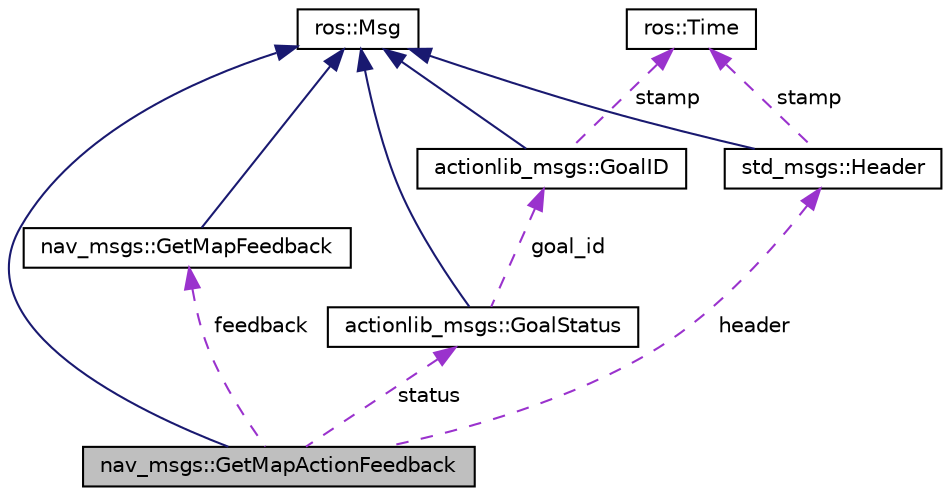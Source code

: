digraph "nav_msgs::GetMapActionFeedback"
{
  edge [fontname="Helvetica",fontsize="10",labelfontname="Helvetica",labelfontsize="10"];
  node [fontname="Helvetica",fontsize="10",shape=record];
  Node1 [label="nav_msgs::GetMapActionFeedback",height=0.2,width=0.4,color="black", fillcolor="grey75", style="filled" fontcolor="black"];
  Node2 -> Node1 [dir="back",color="midnightblue",fontsize="10",style="solid",fontname="Helvetica"];
  Node2 [label="ros::Msg",height=0.2,width=0.4,color="black", fillcolor="white", style="filled",URL="$classros_1_1_msg.html"];
  Node3 -> Node1 [dir="back",color="darkorchid3",fontsize="10",style="dashed",label=" feedback" ,fontname="Helvetica"];
  Node3 [label="nav_msgs::GetMapFeedback",height=0.2,width=0.4,color="black", fillcolor="white", style="filled",URL="$classnav__msgs_1_1_get_map_feedback.html"];
  Node2 -> Node3 [dir="back",color="midnightblue",fontsize="10",style="solid",fontname="Helvetica"];
  Node4 -> Node1 [dir="back",color="darkorchid3",fontsize="10",style="dashed",label=" status" ,fontname="Helvetica"];
  Node4 [label="actionlib_msgs::GoalStatus",height=0.2,width=0.4,color="black", fillcolor="white", style="filled",URL="$classactionlib__msgs_1_1_goal_status.html"];
  Node2 -> Node4 [dir="back",color="midnightblue",fontsize="10",style="solid",fontname="Helvetica"];
  Node5 -> Node4 [dir="back",color="darkorchid3",fontsize="10",style="dashed",label=" goal_id" ,fontname="Helvetica"];
  Node5 [label="actionlib_msgs::GoalID",height=0.2,width=0.4,color="black", fillcolor="white", style="filled",URL="$classactionlib__msgs_1_1_goal_i_d.html"];
  Node2 -> Node5 [dir="back",color="midnightblue",fontsize="10",style="solid",fontname="Helvetica"];
  Node6 -> Node5 [dir="back",color="darkorchid3",fontsize="10",style="dashed",label=" stamp" ,fontname="Helvetica"];
  Node6 [label="ros::Time",height=0.2,width=0.4,color="black", fillcolor="white", style="filled",URL="$classros_1_1_time.html"];
  Node7 -> Node1 [dir="back",color="darkorchid3",fontsize="10",style="dashed",label=" header" ,fontname="Helvetica"];
  Node7 [label="std_msgs::Header",height=0.2,width=0.4,color="black", fillcolor="white", style="filled",URL="$classstd__msgs_1_1_header.html"];
  Node2 -> Node7 [dir="back",color="midnightblue",fontsize="10",style="solid",fontname="Helvetica"];
  Node6 -> Node7 [dir="back",color="darkorchid3",fontsize="10",style="dashed",label=" stamp" ,fontname="Helvetica"];
}
